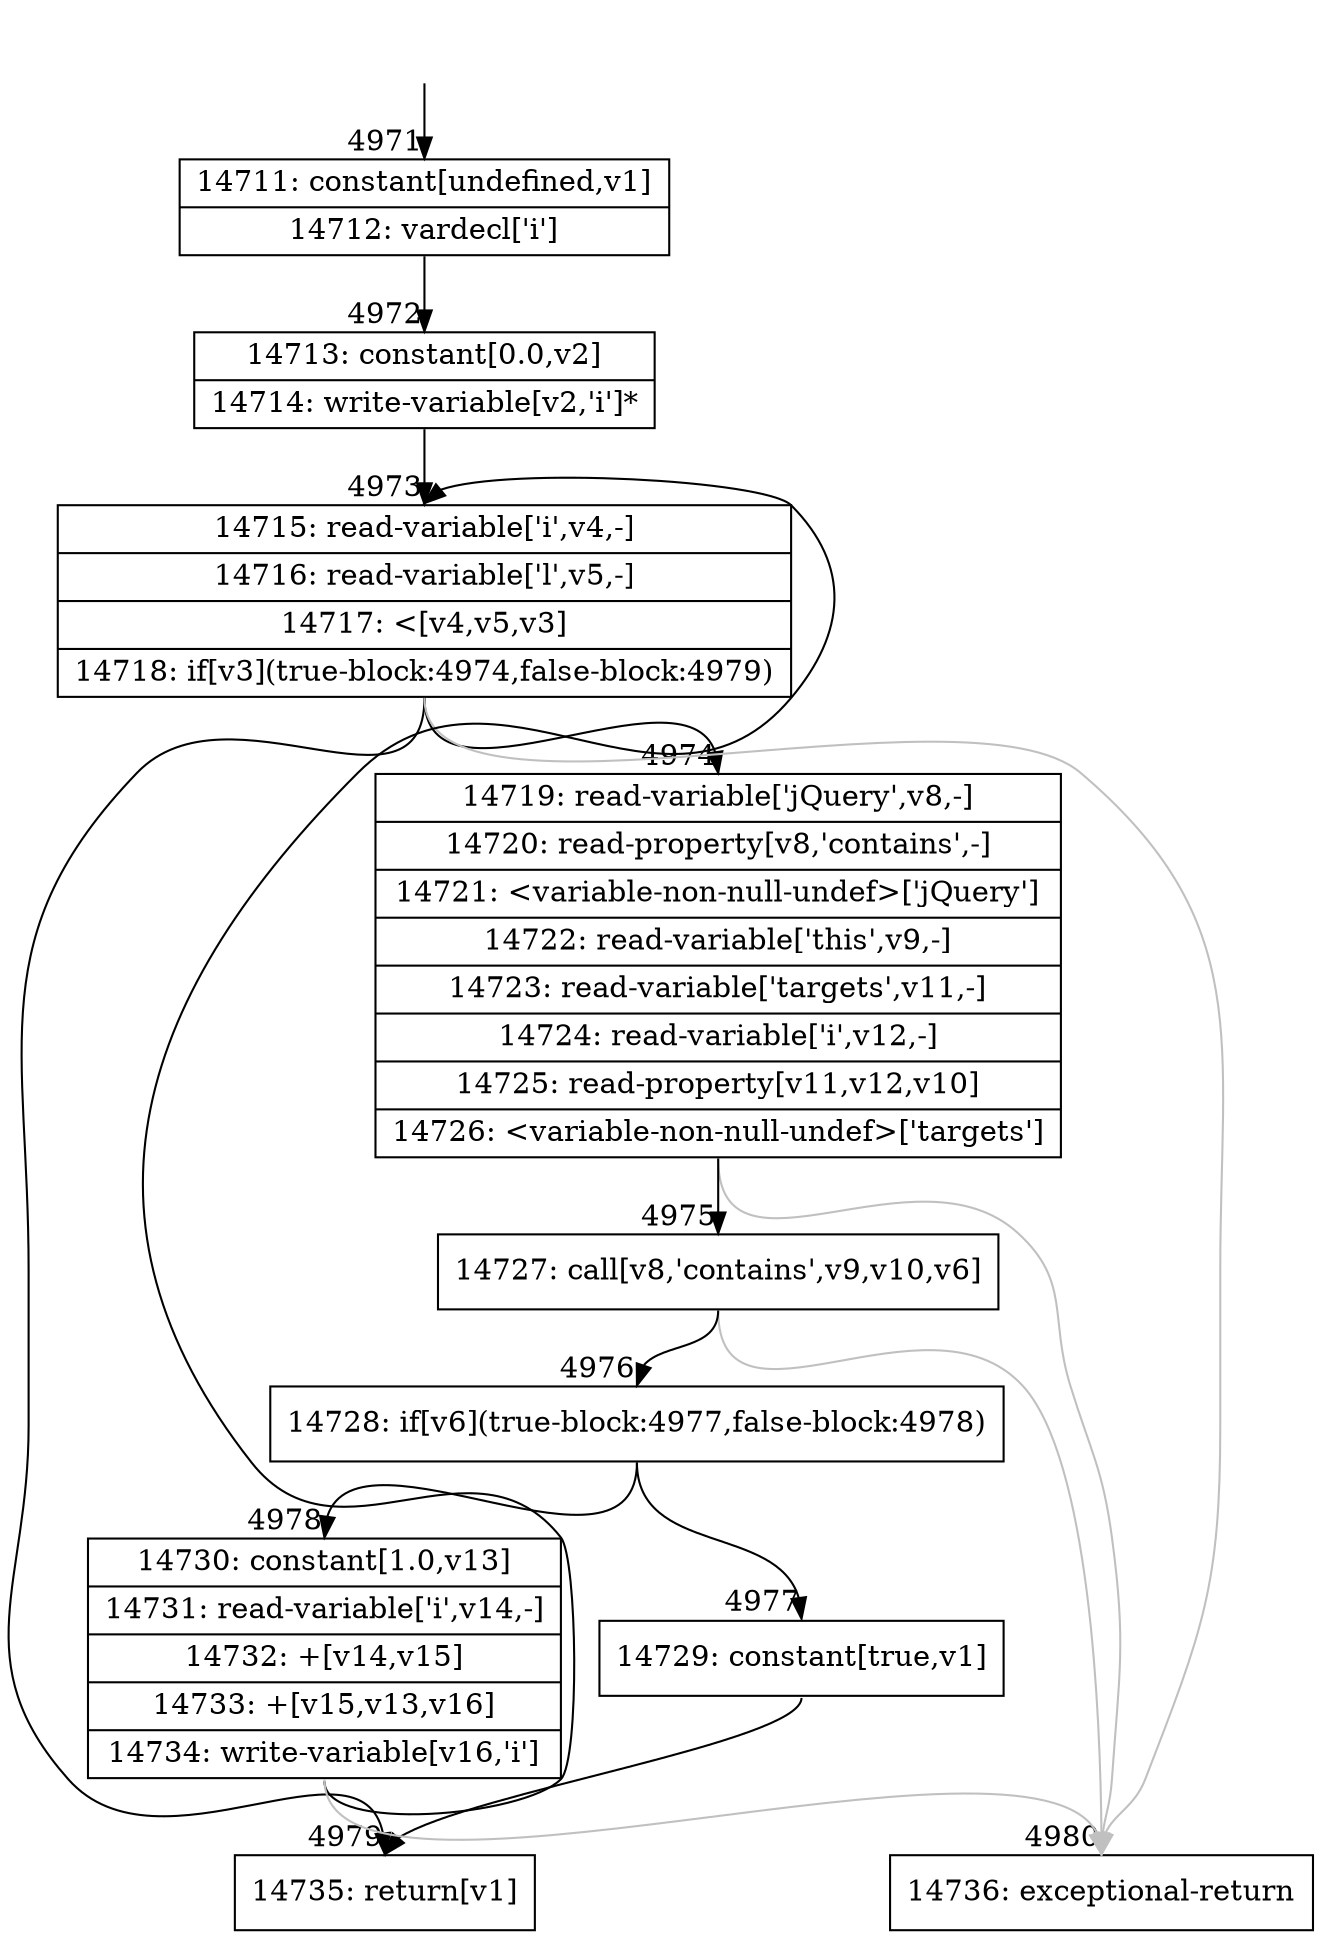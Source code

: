 digraph {
rankdir="TD"
BB_entry316[shape=none,label=""];
BB_entry316 -> BB4971 [tailport=s, headport=n, headlabel="    4971"]
BB4971 [shape=record label="{14711: constant[undefined,v1]|14712: vardecl['i']}" ] 
BB4971 -> BB4972 [tailport=s, headport=n, headlabel="      4972"]
BB4972 [shape=record label="{14713: constant[0.0,v2]|14714: write-variable[v2,'i']*}" ] 
BB4972 -> BB4973 [tailport=s, headport=n, headlabel="      4973"]
BB4973 [shape=record label="{14715: read-variable['i',v4,-]|14716: read-variable['l',v5,-]|14717: \<[v4,v5,v3]|14718: if[v3](true-block:4974,false-block:4979)}" ] 
BB4973 -> BB4974 [tailport=s, headport=n, headlabel="      4974"]
BB4973 -> BB4979 [tailport=s, headport=n, headlabel="      4979"]
BB4973 -> BB4980 [tailport=s, headport=n, color=gray, headlabel="      4980"]
BB4974 [shape=record label="{14719: read-variable['jQuery',v8,-]|14720: read-property[v8,'contains',-]|14721: \<variable-non-null-undef\>['jQuery']|14722: read-variable['this',v9,-]|14723: read-variable['targets',v11,-]|14724: read-variable['i',v12,-]|14725: read-property[v11,v12,v10]|14726: \<variable-non-null-undef\>['targets']}" ] 
BB4974 -> BB4975 [tailport=s, headport=n, headlabel="      4975"]
BB4974 -> BB4980 [tailport=s, headport=n, color=gray]
BB4975 [shape=record label="{14727: call[v8,'contains',v9,v10,v6]}" ] 
BB4975 -> BB4976 [tailport=s, headport=n, headlabel="      4976"]
BB4975 -> BB4980 [tailport=s, headport=n, color=gray]
BB4976 [shape=record label="{14728: if[v6](true-block:4977,false-block:4978)}" ] 
BB4976 -> BB4977 [tailport=s, headport=n, headlabel="      4977"]
BB4976 -> BB4978 [tailport=s, headport=n, headlabel="      4978"]
BB4977 [shape=record label="{14729: constant[true,v1]}" ] 
BB4977 -> BB4979 [tailport=s, headport=n]
BB4978 [shape=record label="{14730: constant[1.0,v13]|14731: read-variable['i',v14,-]|14732: +[v14,v15]|14733: +[v15,v13,v16]|14734: write-variable[v16,'i']}" ] 
BB4978 -> BB4973 [tailport=s, headport=n]
BB4978 -> BB4980 [tailport=s, headport=n, color=gray]
BB4979 [shape=record label="{14735: return[v1]}" ] 
BB4980 [shape=record label="{14736: exceptional-return}" ] 
}
